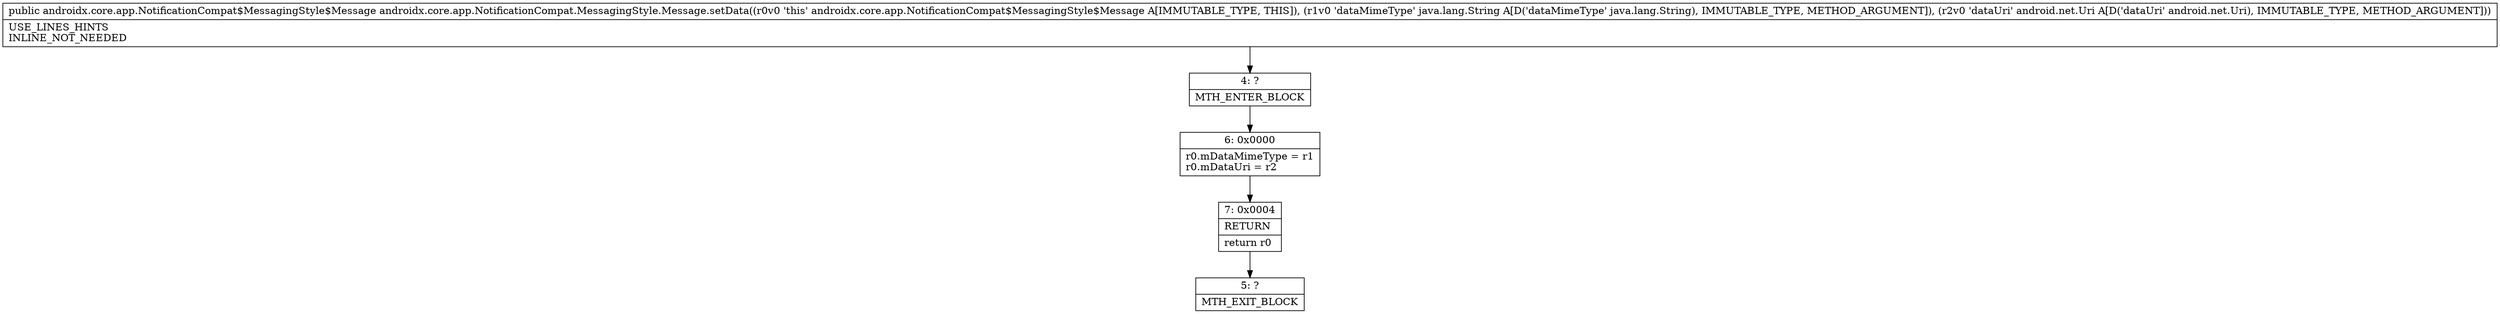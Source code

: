 digraph "CFG forandroidx.core.app.NotificationCompat.MessagingStyle.Message.setData(Ljava\/lang\/String;Landroid\/net\/Uri;)Landroidx\/core\/app\/NotificationCompat$MessagingStyle$Message;" {
Node_4 [shape=record,label="{4\:\ ?|MTH_ENTER_BLOCK\l}"];
Node_6 [shape=record,label="{6\:\ 0x0000|r0.mDataMimeType = r1\lr0.mDataUri = r2\l}"];
Node_7 [shape=record,label="{7\:\ 0x0004|RETURN\l|return r0\l}"];
Node_5 [shape=record,label="{5\:\ ?|MTH_EXIT_BLOCK\l}"];
MethodNode[shape=record,label="{public androidx.core.app.NotificationCompat$MessagingStyle$Message androidx.core.app.NotificationCompat.MessagingStyle.Message.setData((r0v0 'this' androidx.core.app.NotificationCompat$MessagingStyle$Message A[IMMUTABLE_TYPE, THIS]), (r1v0 'dataMimeType' java.lang.String A[D('dataMimeType' java.lang.String), IMMUTABLE_TYPE, METHOD_ARGUMENT]), (r2v0 'dataUri' android.net.Uri A[D('dataUri' android.net.Uri), IMMUTABLE_TYPE, METHOD_ARGUMENT]))  | USE_LINES_HINTS\lINLINE_NOT_NEEDED\l}"];
MethodNode -> Node_4;Node_4 -> Node_6;
Node_6 -> Node_7;
Node_7 -> Node_5;
}


